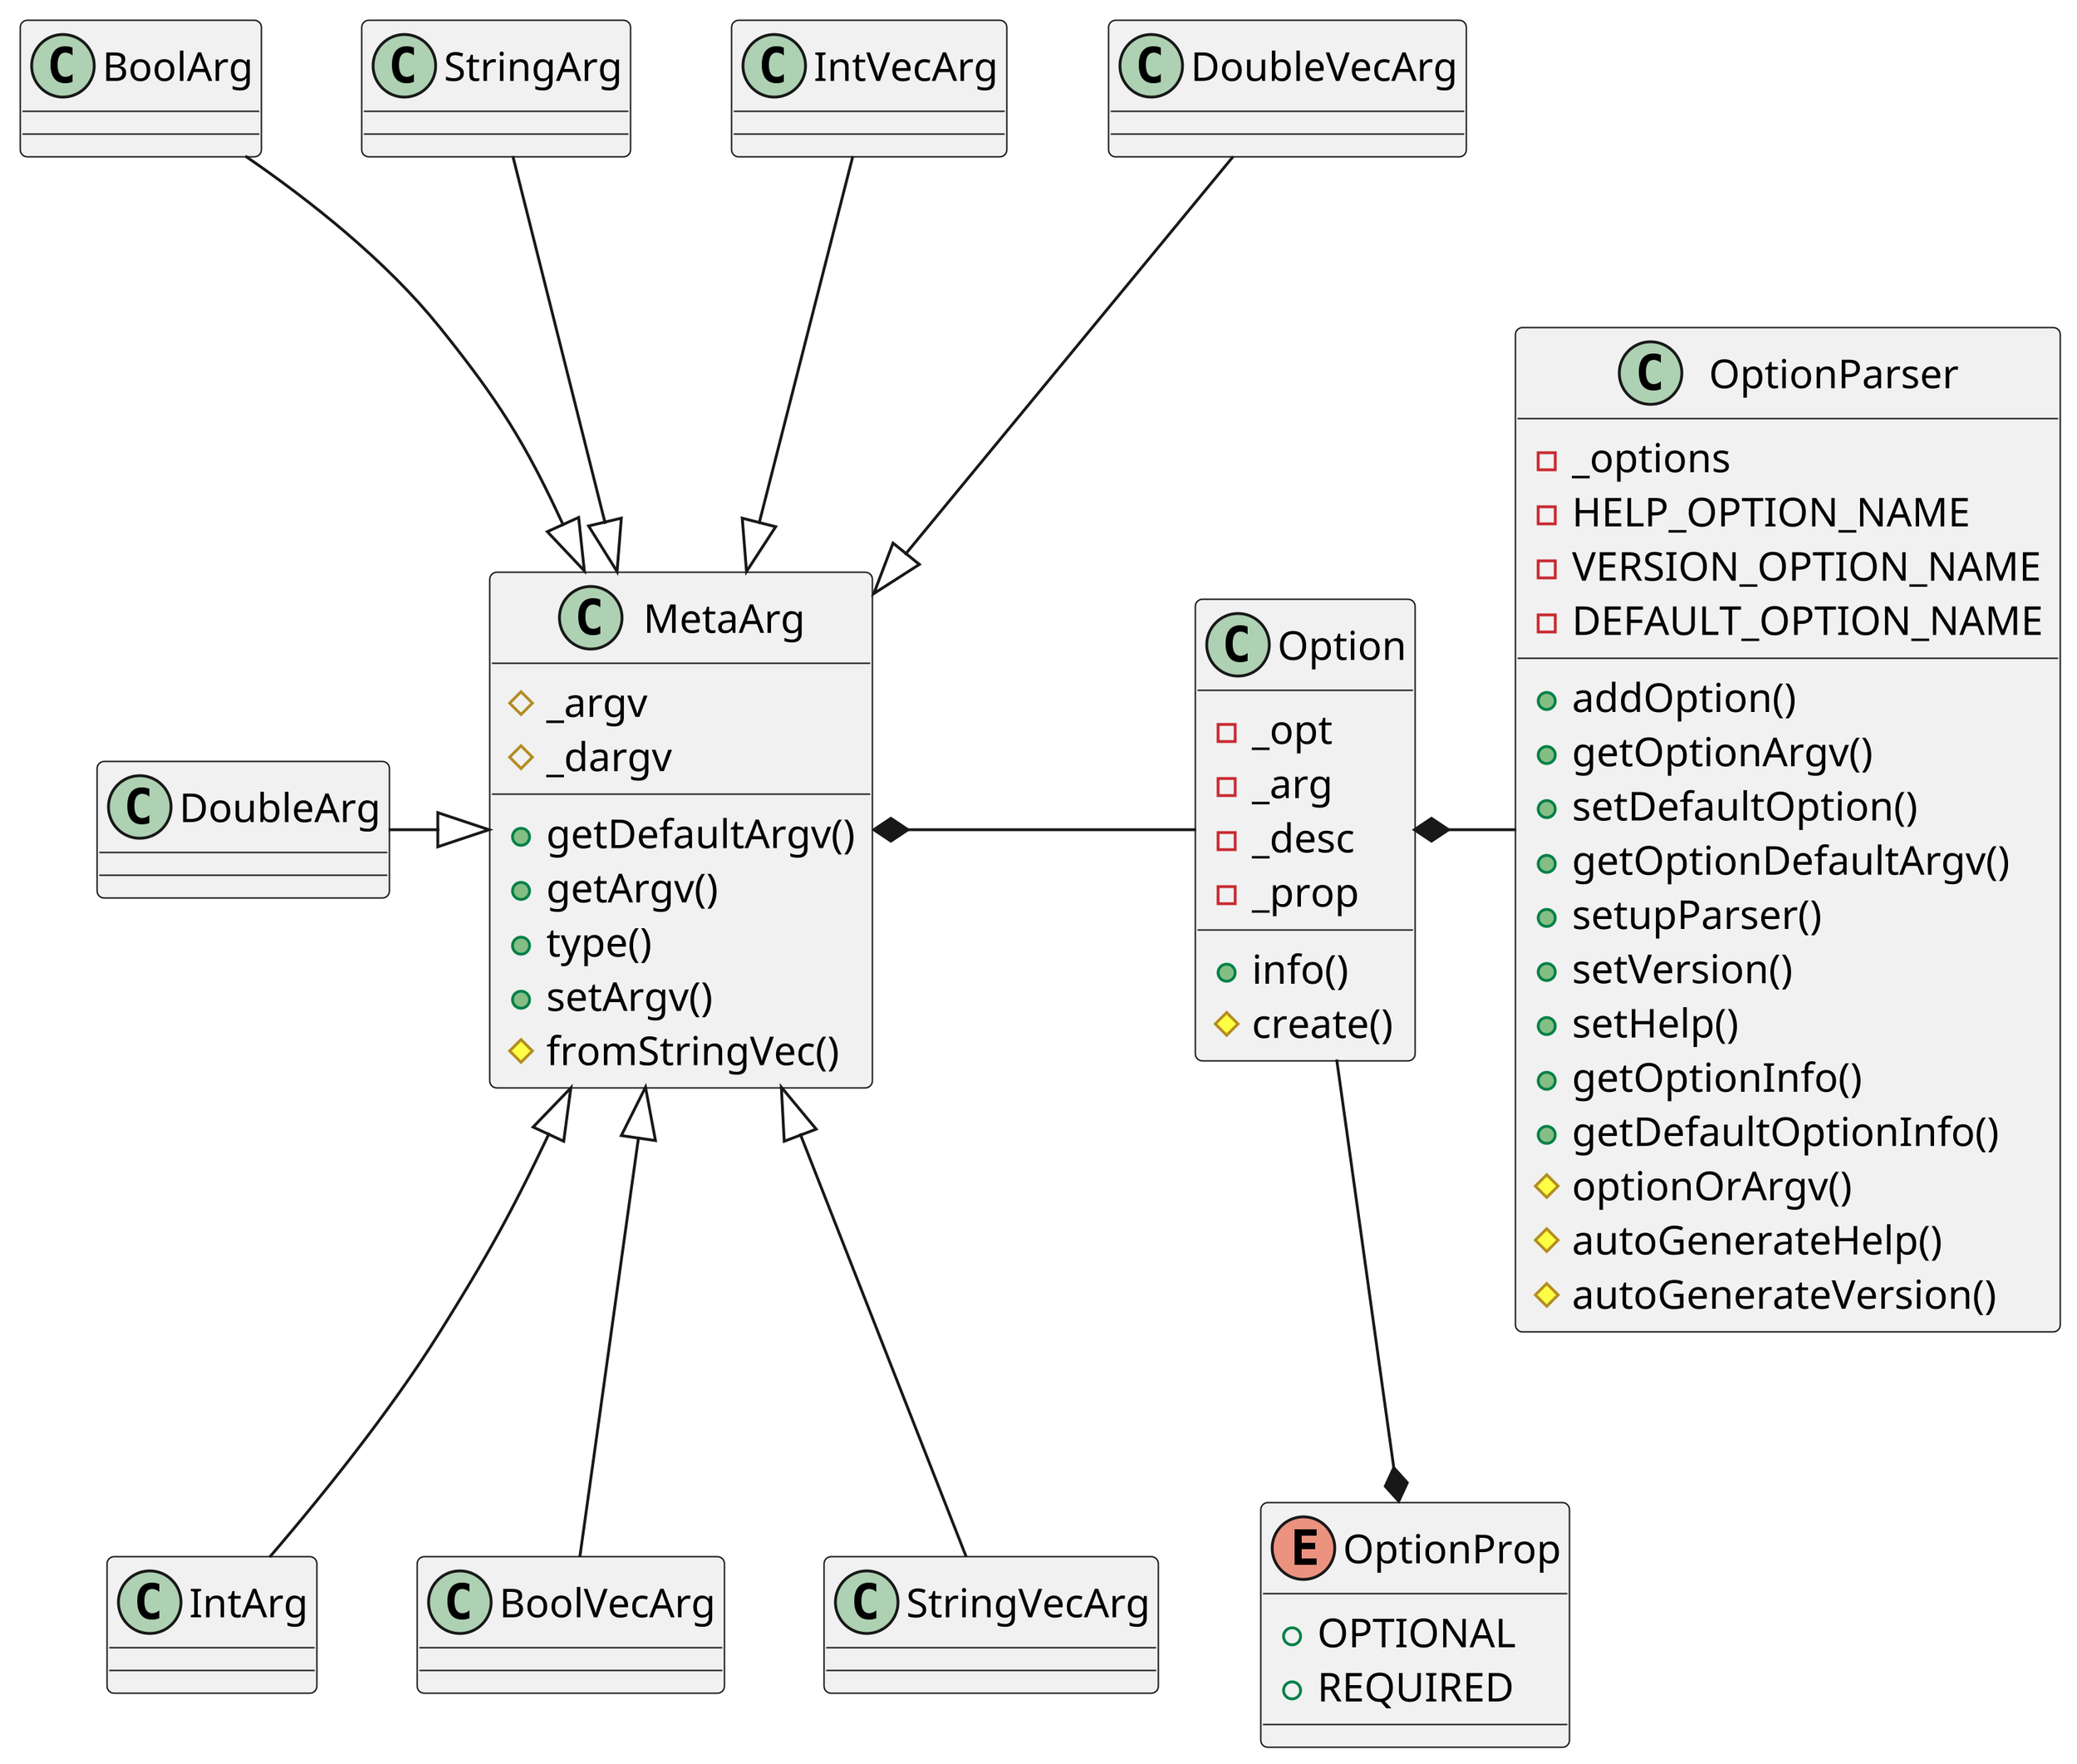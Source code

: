 @startuml flags
skinparam DefaultFontName "Ubuntu Mono"
scale 20

IntArg -up-|> MetaArg
DoubleArg -right-|> MetaArg
BoolArg --|> MetaArg
StringArg --|> MetaArg
IntVecArg --|> MetaArg
DoubleVecArg --|> MetaArg
BoolVecArg -up-|> MetaArg
StringVecArg -up-|> MetaArg

class MetaArg{
    + getDefaultArgv()
    + getArgv()
    + type()
    + setArgv()
    # _argv
    # _dargv
    # fromStringVec()
}

enum OptionProp{
    + OPTIONAL
    + REQUIRED
}

Option -down-* OptionProp
Option -left-* MetaArg

class Option{
    + info()
    # create()
    - _opt
    - _arg
    - _desc
    - _prop
}

OptionParser -left-* Option

class OptionParser{
    + addOption()
    + getOptionArgv()
    + setDefaultOption()
    + getOptionDefaultArgv()
    + setupParser()
    + setVersion()
    + setHelp()
    + getOptionInfo()
    + getDefaultOptionInfo()
    # optionOrArgv()
    # autoGenerateHelp()
    # autoGenerateVersion()
    - _options
    - HELP_OPTION_NAME
    - VERSION_OPTION_NAME
    - DEFAULT_OPTION_NAME
}

@enduml